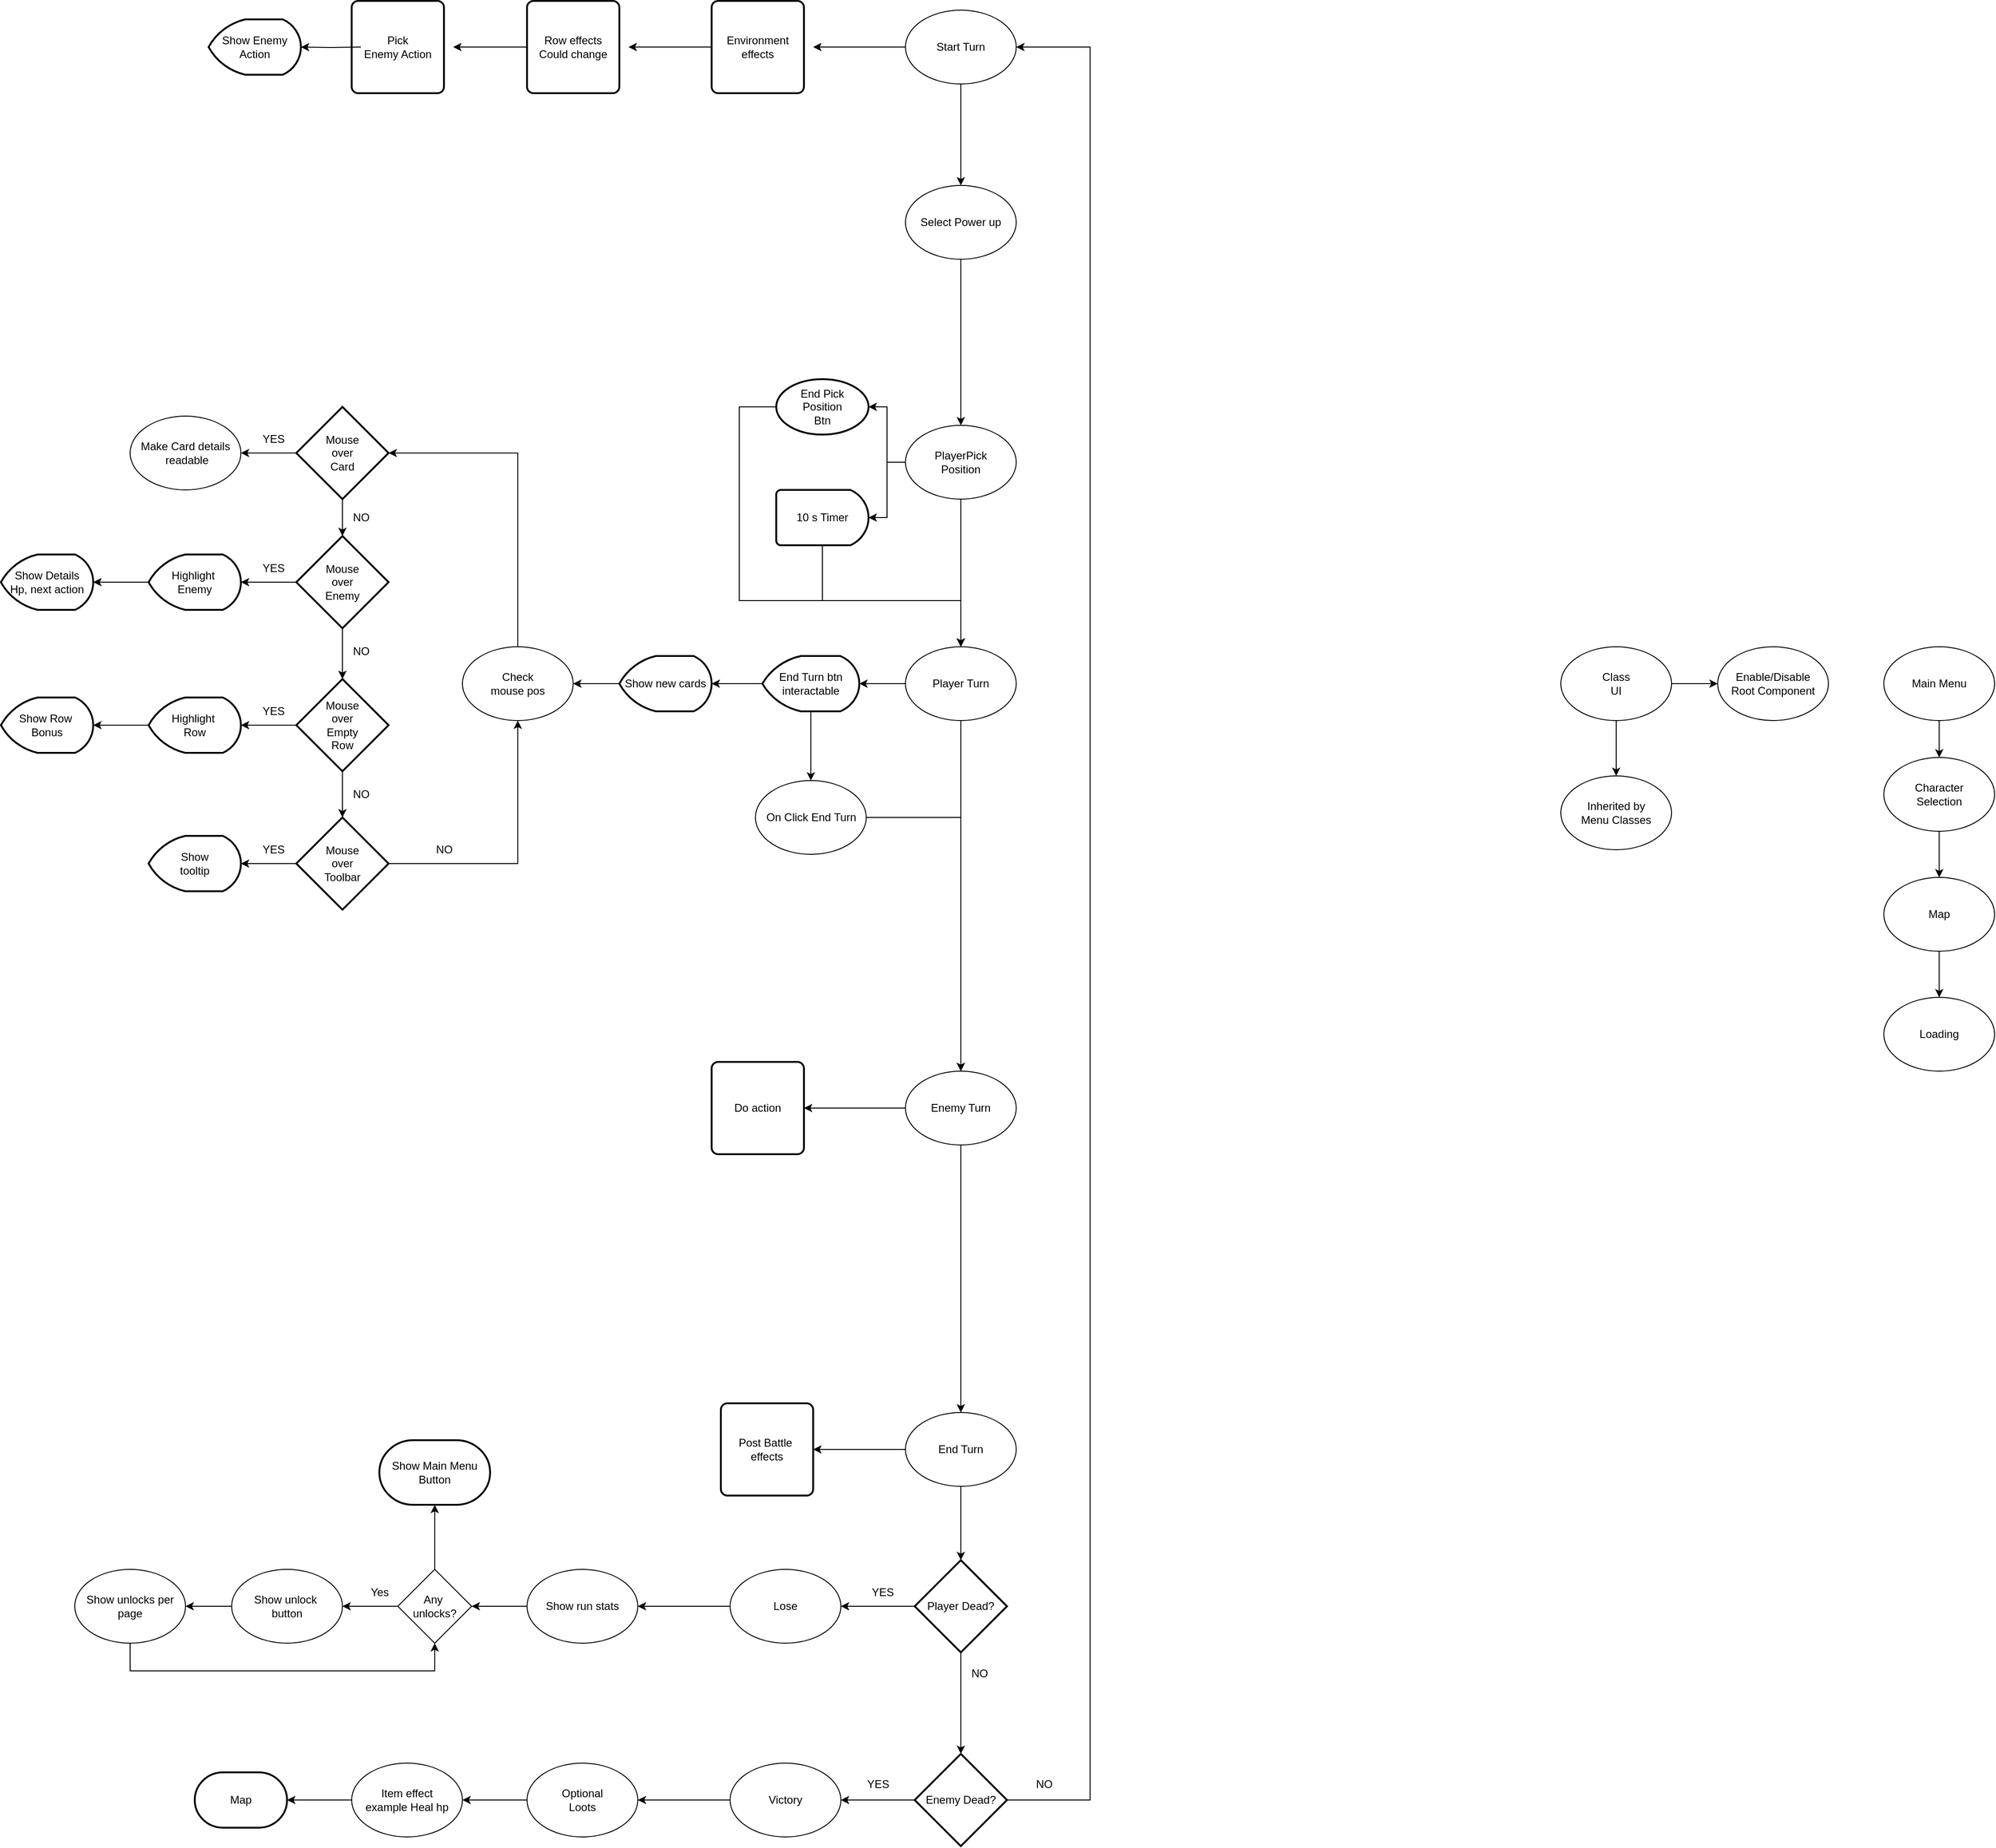 <mxfile version="26.2.6">
  <diagram name="Page-1" id="uYaT6Kv0SU_o9kPGwDmr">
    <mxGraphModel dx="2577" dy="1993" grid="1" gridSize="10" guides="1" tooltips="1" connect="1" arrows="1" fold="1" page="1" pageScale="1" pageWidth="850" pageHeight="1100" math="0" shadow="0">
      <root>
        <mxCell id="0" />
        <mxCell id="1" parent="0" />
        <mxCell id="bbZ6ZN18grUARAi-AjBU-4" style="edgeStyle=orthogonalEdgeStyle;rounded=0;orthogonalLoop=1;jettySize=auto;html=1;entryX=0.5;entryY=0;entryDx=0;entryDy=0;" parent="1" source="OS3mKAPkZy1OICuxcwNQ-1" target="OS3mKAPkZy1OICuxcwNQ-2" edge="1">
          <mxGeometry relative="1" as="geometry" />
        </mxCell>
        <mxCell id="OS3mKAPkZy1OICuxcwNQ-1" value="Select Power up" style="ellipse;whiteSpace=wrap;html=1;" parent="1" vertex="1">
          <mxGeometry x="230" y="-440" width="120" height="80" as="geometry" />
        </mxCell>
        <mxCell id="bbZ6ZN18grUARAi-AjBU-2" style="edgeStyle=orthogonalEdgeStyle;rounded=0;orthogonalLoop=1;jettySize=auto;html=1;" parent="1" source="OS3mKAPkZy1OICuxcwNQ-2" target="OS3mKAPkZy1OICuxcwNQ-5" edge="1">
          <mxGeometry relative="1" as="geometry" />
        </mxCell>
        <mxCell id="OS3mKAPkZy1OICuxcwNQ-2" value="PlayerPick&lt;div&gt;Position&lt;/div&gt;" style="ellipse;whiteSpace=wrap;html=1;" parent="1" vertex="1">
          <mxGeometry x="230" y="-180" width="120" height="80" as="geometry" />
        </mxCell>
        <mxCell id="t4_ijsETieM0t6LIqUsj-41" style="edgeStyle=orthogonalEdgeStyle;rounded=0;orthogonalLoop=1;jettySize=auto;html=1;entryX=1;entryY=0.5;entryDx=0;entryDy=0;" edge="1" parent="1" source="OS3mKAPkZy1OICuxcwNQ-4">
          <mxGeometry relative="1" as="geometry">
            <mxPoint x="130" y="-590" as="targetPoint" />
          </mxGeometry>
        </mxCell>
        <mxCell id="t4_ijsETieM0t6LIqUsj-69" style="edgeStyle=orthogonalEdgeStyle;rounded=0;orthogonalLoop=1;jettySize=auto;html=1;entryX=0.5;entryY=0;entryDx=0;entryDy=0;" edge="1" parent="1" source="OS3mKAPkZy1OICuxcwNQ-4" target="OS3mKAPkZy1OICuxcwNQ-1">
          <mxGeometry relative="1" as="geometry" />
        </mxCell>
        <mxCell id="OS3mKAPkZy1OICuxcwNQ-4" value="Start Turn" style="ellipse;whiteSpace=wrap;html=1;" parent="1" vertex="1">
          <mxGeometry x="230" y="-630" width="120" height="80" as="geometry" />
        </mxCell>
        <mxCell id="OS3mKAPkZy1OICuxcwNQ-9" style="edgeStyle=orthogonalEdgeStyle;rounded=0;orthogonalLoop=1;jettySize=auto;html=1;entryX=0.5;entryY=0;entryDx=0;entryDy=0;" parent="1" source="OS3mKAPkZy1OICuxcwNQ-5" target="OS3mKAPkZy1OICuxcwNQ-8" edge="1">
          <mxGeometry relative="1" as="geometry" />
        </mxCell>
        <mxCell id="OS3mKAPkZy1OICuxcwNQ-5" value="Player Turn" style="ellipse;whiteSpace=wrap;html=1;" parent="1" vertex="1">
          <mxGeometry x="230" y="60" width="120" height="80" as="geometry" />
        </mxCell>
        <mxCell id="OS3mKAPkZy1OICuxcwNQ-11" style="edgeStyle=orthogonalEdgeStyle;rounded=0;orthogonalLoop=1;jettySize=auto;html=1;entryX=0.5;entryY=0;entryDx=0;entryDy=0;" parent="1" source="OS3mKAPkZy1OICuxcwNQ-8" target="OS3mKAPkZy1OICuxcwNQ-10" edge="1">
          <mxGeometry relative="1" as="geometry" />
        </mxCell>
        <mxCell id="t4_ijsETieM0t6LIqUsj-39" style="edgeStyle=orthogonalEdgeStyle;rounded=0;orthogonalLoop=1;jettySize=auto;html=1;entryX=1;entryY=0.5;entryDx=0;entryDy=0;" edge="1" parent="1" source="OS3mKAPkZy1OICuxcwNQ-8" target="t4_ijsETieM0t6LIqUsj-38">
          <mxGeometry relative="1" as="geometry" />
        </mxCell>
        <mxCell id="OS3mKAPkZy1OICuxcwNQ-8" value="Enemy Turn" style="ellipse;whiteSpace=wrap;html=1;" parent="1" vertex="1">
          <mxGeometry x="230" y="520" width="120" height="80" as="geometry" />
        </mxCell>
        <mxCell id="OS3mKAPkZy1OICuxcwNQ-13" style="edgeStyle=orthogonalEdgeStyle;rounded=0;orthogonalLoop=1;jettySize=auto;html=1;" parent="1" source="OS3mKAPkZy1OICuxcwNQ-10" target="OS3mKAPkZy1OICuxcwNQ-12" edge="1">
          <mxGeometry relative="1" as="geometry" />
        </mxCell>
        <mxCell id="t4_ijsETieM0t6LIqUsj-37" style="edgeStyle=orthogonalEdgeStyle;rounded=0;orthogonalLoop=1;jettySize=auto;html=1;" edge="1" parent="1" source="OS3mKAPkZy1OICuxcwNQ-10" target="t4_ijsETieM0t6LIqUsj-36">
          <mxGeometry relative="1" as="geometry" />
        </mxCell>
        <mxCell id="OS3mKAPkZy1OICuxcwNQ-10" value="End Turn" style="ellipse;whiteSpace=wrap;html=1;" parent="1" vertex="1">
          <mxGeometry x="230" y="890" width="120" height="80" as="geometry" />
        </mxCell>
        <mxCell id="OS3mKAPkZy1OICuxcwNQ-15" style="edgeStyle=orthogonalEdgeStyle;rounded=0;orthogonalLoop=1;jettySize=auto;html=1;" parent="1" source="OS3mKAPkZy1OICuxcwNQ-12" target="OS3mKAPkZy1OICuxcwNQ-14" edge="1">
          <mxGeometry relative="1" as="geometry" />
        </mxCell>
        <mxCell id="OS3mKAPkZy1OICuxcwNQ-12" value="Player Dead?" style="strokeWidth=2;html=1;shape=mxgraph.flowchart.decision;whiteSpace=wrap;" parent="1" vertex="1">
          <mxGeometry x="240" y="1050" width="100" height="100" as="geometry" />
        </mxCell>
        <mxCell id="QmYlwwuaD85ARAM7p4Gj-2" style="edgeStyle=orthogonalEdgeStyle;rounded=0;orthogonalLoop=1;jettySize=auto;html=1;entryX=1;entryY=0.5;entryDx=0;entryDy=0;" parent="1" source="OS3mKAPkZy1OICuxcwNQ-14" target="QmYlwwuaD85ARAM7p4Gj-1" edge="1">
          <mxGeometry relative="1" as="geometry" />
        </mxCell>
        <mxCell id="OS3mKAPkZy1OICuxcwNQ-14" value="Lose" style="ellipse;whiteSpace=wrap;html=1;" parent="1" vertex="1">
          <mxGeometry x="40" y="1060" width="120" height="80" as="geometry" />
        </mxCell>
        <mxCell id="OS3mKAPkZy1OICuxcwNQ-16" value="YES" style="text;html=1;align=center;verticalAlign=middle;resizable=0;points=[];autosize=1;strokeColor=none;fillColor=none;" parent="1" vertex="1">
          <mxGeometry x="180" y="1070" width="50" height="30" as="geometry" />
        </mxCell>
        <mxCell id="OS3mKAPkZy1OICuxcwNQ-20" style="edgeStyle=orthogonalEdgeStyle;rounded=0;orthogonalLoop=1;jettySize=auto;html=1;exitX=0;exitY=0.5;exitDx=0;exitDy=0;exitPerimeter=0;entryX=1;entryY=0.5;entryDx=0;entryDy=0;" parent="1" source="OS3mKAPkZy1OICuxcwNQ-18" target="OS3mKAPkZy1OICuxcwNQ-19" edge="1">
          <mxGeometry relative="1" as="geometry" />
        </mxCell>
        <mxCell id="bbZ6ZN18grUARAi-AjBU-6" style="edgeStyle=orthogonalEdgeStyle;rounded=0;orthogonalLoop=1;jettySize=auto;html=1;entryX=1;entryY=0.5;entryDx=0;entryDy=0;" parent="1" source="OS3mKAPkZy1OICuxcwNQ-18" target="OS3mKAPkZy1OICuxcwNQ-4" edge="1">
          <mxGeometry relative="1" as="geometry">
            <Array as="points">
              <mxPoint x="430" y="1310" />
              <mxPoint x="430" y="-590" />
            </Array>
          </mxGeometry>
        </mxCell>
        <mxCell id="OS3mKAPkZy1OICuxcwNQ-18" value="Enemy Dead?" style="strokeWidth=2;html=1;shape=mxgraph.flowchart.decision;whiteSpace=wrap;" parent="1" vertex="1">
          <mxGeometry x="240" y="1260" width="100" height="100" as="geometry" />
        </mxCell>
        <mxCell id="id3f2C6Toix-JOWdeI2l-3" style="edgeStyle=orthogonalEdgeStyle;rounded=0;orthogonalLoop=1;jettySize=auto;html=1;entryX=1;entryY=0.5;entryDx=0;entryDy=0;" parent="1" source="OS3mKAPkZy1OICuxcwNQ-19" target="id3f2C6Toix-JOWdeI2l-1" edge="1">
          <mxGeometry relative="1" as="geometry" />
        </mxCell>
        <mxCell id="OS3mKAPkZy1OICuxcwNQ-19" value="Victory" style="ellipse;whiteSpace=wrap;html=1;" parent="1" vertex="1">
          <mxGeometry x="40" y="1270" width="120" height="80" as="geometry" />
        </mxCell>
        <mxCell id="OS3mKAPkZy1OICuxcwNQ-21" value="YES" style="text;html=1;align=center;verticalAlign=middle;resizable=0;points=[];autosize=1;strokeColor=none;fillColor=none;" parent="1" vertex="1">
          <mxGeometry x="175" y="1278" width="50" height="30" as="geometry" />
        </mxCell>
        <mxCell id="OS3mKAPkZy1OICuxcwNQ-22" style="edgeStyle=orthogonalEdgeStyle;rounded=0;orthogonalLoop=1;jettySize=auto;html=1;entryX=0.5;entryY=0;entryDx=0;entryDy=0;entryPerimeter=0;" parent="1" source="OS3mKAPkZy1OICuxcwNQ-12" target="OS3mKAPkZy1OICuxcwNQ-18" edge="1">
          <mxGeometry relative="1" as="geometry" />
        </mxCell>
        <mxCell id="OS3mKAPkZy1OICuxcwNQ-23" value="NO" style="text;html=1;align=center;verticalAlign=middle;resizable=0;points=[];autosize=1;strokeColor=none;fillColor=none;" parent="1" vertex="1">
          <mxGeometry x="290" y="1158" width="40" height="30" as="geometry" />
        </mxCell>
        <mxCell id="OS3mKAPkZy1OICuxcwNQ-25" value="NO" style="text;html=1;align=center;verticalAlign=middle;resizable=0;points=[];autosize=1;strokeColor=none;fillColor=none;" parent="1" vertex="1">
          <mxGeometry x="360" y="1278" width="40" height="30" as="geometry" />
        </mxCell>
        <mxCell id="QmYlwwuaD85ARAM7p4Gj-4" style="edgeStyle=orthogonalEdgeStyle;rounded=0;orthogonalLoop=1;jettySize=auto;html=1;entryX=1;entryY=0.5;entryDx=0;entryDy=0;" parent="1" source="QmYlwwuaD85ARAM7p4Gj-1" target="QmYlwwuaD85ARAM7p4Gj-3" edge="1">
          <mxGeometry relative="1" as="geometry" />
        </mxCell>
        <mxCell id="QmYlwwuaD85ARAM7p4Gj-1" value="Show run stats" style="ellipse;whiteSpace=wrap;html=1;" parent="1" vertex="1">
          <mxGeometry x="-180" y="1060" width="120" height="80" as="geometry" />
        </mxCell>
        <mxCell id="QmYlwwuaD85ARAM7p4Gj-9" style="edgeStyle=orthogonalEdgeStyle;rounded=0;orthogonalLoop=1;jettySize=auto;html=1;entryX=1;entryY=0.5;entryDx=0;entryDy=0;" parent="1" source="QmYlwwuaD85ARAM7p4Gj-3" target="QmYlwwuaD85ARAM7p4Gj-8" edge="1">
          <mxGeometry relative="1" as="geometry" />
        </mxCell>
        <mxCell id="QmYlwwuaD85ARAM7p4Gj-3" value="Any&amp;nbsp;&lt;div&gt;unlocks?&lt;/div&gt;" style="rhombus;whiteSpace=wrap;html=1;" parent="1" vertex="1">
          <mxGeometry x="-320" y="1060" width="80" height="80" as="geometry" />
        </mxCell>
        <mxCell id="QmYlwwuaD85ARAM7p4Gj-11" style="edgeStyle=orthogonalEdgeStyle;rounded=0;orthogonalLoop=1;jettySize=auto;html=1;" parent="1" source="QmYlwwuaD85ARAM7p4Gj-8" target="QmYlwwuaD85ARAM7p4Gj-10" edge="1">
          <mxGeometry relative="1" as="geometry" />
        </mxCell>
        <mxCell id="QmYlwwuaD85ARAM7p4Gj-8" value="Show unlock&amp;nbsp;&lt;div&gt;button&lt;/div&gt;" style="ellipse;whiteSpace=wrap;html=1;" parent="1" vertex="1">
          <mxGeometry x="-500" y="1060" width="120" height="80" as="geometry" />
        </mxCell>
        <mxCell id="QmYlwwuaD85ARAM7p4Gj-12" style="edgeStyle=orthogonalEdgeStyle;rounded=0;orthogonalLoop=1;jettySize=auto;html=1;entryX=0.5;entryY=1;entryDx=0;entryDy=0;" parent="1" source="QmYlwwuaD85ARAM7p4Gj-10" target="QmYlwwuaD85ARAM7p4Gj-3" edge="1">
          <mxGeometry relative="1" as="geometry">
            <Array as="points">
              <mxPoint x="-610" y="1170" />
              <mxPoint x="-280" y="1170" />
            </Array>
          </mxGeometry>
        </mxCell>
        <mxCell id="QmYlwwuaD85ARAM7p4Gj-10" value="Show unlocks per page" style="ellipse;whiteSpace=wrap;html=1;" parent="1" vertex="1">
          <mxGeometry x="-670" y="1060" width="120" height="80" as="geometry" />
        </mxCell>
        <mxCell id="QmYlwwuaD85ARAM7p4Gj-13" value="Yes" style="text;html=1;align=center;verticalAlign=middle;resizable=0;points=[];autosize=1;strokeColor=none;fillColor=none;" parent="1" vertex="1">
          <mxGeometry x="-360" y="1070" width="40" height="30" as="geometry" />
        </mxCell>
        <mxCell id="bbZ6ZN18grUARAi-AjBU-9" value="Map" style="strokeWidth=2;html=1;shape=mxgraph.flowchart.terminator;whiteSpace=wrap;" parent="1" vertex="1">
          <mxGeometry x="-540" y="1280" width="100" height="60" as="geometry" />
        </mxCell>
        <mxCell id="bbZ6ZN18grUARAi-AjBU-11" value="Show Main Menu Button" style="strokeWidth=2;html=1;shape=mxgraph.flowchart.terminator;whiteSpace=wrap;" parent="1" vertex="1">
          <mxGeometry x="-340" y="920" width="120" height="70" as="geometry" />
        </mxCell>
        <mxCell id="bbZ6ZN18grUARAi-AjBU-12" style="edgeStyle=orthogonalEdgeStyle;rounded=0;orthogonalLoop=1;jettySize=auto;html=1;entryX=0.5;entryY=1;entryDx=0;entryDy=0;entryPerimeter=0;" parent="1" source="QmYlwwuaD85ARAM7p4Gj-3" target="bbZ6ZN18grUARAi-AjBU-11" edge="1">
          <mxGeometry relative="1" as="geometry" />
        </mxCell>
        <mxCell id="id3f2C6Toix-JOWdeI2l-5" style="edgeStyle=orthogonalEdgeStyle;rounded=0;orthogonalLoop=1;jettySize=auto;html=1;entryX=1;entryY=0.5;entryDx=0;entryDy=0;" parent="1" source="id3f2C6Toix-JOWdeI2l-1" target="id3f2C6Toix-JOWdeI2l-4" edge="1">
          <mxGeometry relative="1" as="geometry" />
        </mxCell>
        <mxCell id="id3f2C6Toix-JOWdeI2l-1" value="Optional&lt;div&gt;Loots&lt;/div&gt;" style="ellipse;whiteSpace=wrap;html=1;" parent="1" vertex="1">
          <mxGeometry x="-180" y="1270" width="120" height="80" as="geometry" />
        </mxCell>
        <mxCell id="id3f2C6Toix-JOWdeI2l-4" value="Item effect&lt;div&gt;example Heal hp&lt;/div&gt;" style="ellipse;whiteSpace=wrap;html=1;" parent="1" vertex="1">
          <mxGeometry x="-370" y="1270" width="120" height="80" as="geometry" />
        </mxCell>
        <mxCell id="id3f2C6Toix-JOWdeI2l-6" style="edgeStyle=orthogonalEdgeStyle;rounded=0;orthogonalLoop=1;jettySize=auto;html=1;entryX=1;entryY=0.5;entryDx=0;entryDy=0;entryPerimeter=0;" parent="1" source="id3f2C6Toix-JOWdeI2l-4" target="bbZ6ZN18grUARAi-AjBU-9" edge="1">
          <mxGeometry relative="1" as="geometry" />
        </mxCell>
        <mxCell id="t4_ijsETieM0t6LIqUsj-3" style="edgeStyle=orthogonalEdgeStyle;rounded=0;orthogonalLoop=1;jettySize=auto;html=1;" edge="1" parent="1" source="t4_ijsETieM0t6LIqUsj-1" target="t4_ijsETieM0t6LIqUsj-2">
          <mxGeometry relative="1" as="geometry" />
        </mxCell>
        <mxCell id="t4_ijsETieM0t6LIqUsj-5" style="edgeStyle=orthogonalEdgeStyle;rounded=0;orthogonalLoop=1;jettySize=auto;html=1;" edge="1" parent="1" source="t4_ijsETieM0t6LIqUsj-1" target="t4_ijsETieM0t6LIqUsj-4">
          <mxGeometry relative="1" as="geometry" />
        </mxCell>
        <mxCell id="t4_ijsETieM0t6LIqUsj-1" value="&lt;div&gt;Class&lt;/div&gt;UI" style="ellipse;whiteSpace=wrap;html=1;" vertex="1" parent="1">
          <mxGeometry x="940" y="60" width="120" height="80" as="geometry" />
        </mxCell>
        <mxCell id="t4_ijsETieM0t6LIqUsj-2" value="Enable/Disable&lt;div&gt;Root Component&lt;/div&gt;" style="ellipse;whiteSpace=wrap;html=1;" vertex="1" parent="1">
          <mxGeometry x="1110" y="60" width="120" height="80" as="geometry" />
        </mxCell>
        <mxCell id="t4_ijsETieM0t6LIqUsj-4" value="Inherited by&lt;div&gt;Menu Classes&lt;/div&gt;" style="ellipse;whiteSpace=wrap;html=1;" vertex="1" parent="1">
          <mxGeometry x="940" y="200" width="120" height="80" as="geometry" />
        </mxCell>
        <mxCell id="t4_ijsETieM0t6LIqUsj-9" style="edgeStyle=orthogonalEdgeStyle;rounded=0;orthogonalLoop=1;jettySize=auto;html=1;entryX=0.5;entryY=0;entryDx=0;entryDy=0;" edge="1" parent="1" source="t4_ijsETieM0t6LIqUsj-6" target="t4_ijsETieM0t6LIqUsj-7">
          <mxGeometry relative="1" as="geometry" />
        </mxCell>
        <mxCell id="t4_ijsETieM0t6LIqUsj-6" value="Main Menu" style="ellipse;whiteSpace=wrap;html=1;" vertex="1" parent="1">
          <mxGeometry x="1290" y="60" width="120" height="80" as="geometry" />
        </mxCell>
        <mxCell id="t4_ijsETieM0t6LIqUsj-10" style="edgeStyle=orthogonalEdgeStyle;rounded=0;orthogonalLoop=1;jettySize=auto;html=1;entryX=0.5;entryY=0;entryDx=0;entryDy=0;" edge="1" parent="1" source="t4_ijsETieM0t6LIqUsj-7" target="t4_ijsETieM0t6LIqUsj-8">
          <mxGeometry relative="1" as="geometry" />
        </mxCell>
        <mxCell id="t4_ijsETieM0t6LIqUsj-7" value="Character&lt;div&gt;Selection&lt;/div&gt;" style="ellipse;whiteSpace=wrap;html=1;" vertex="1" parent="1">
          <mxGeometry x="1290" y="180" width="120" height="80" as="geometry" />
        </mxCell>
        <mxCell id="t4_ijsETieM0t6LIqUsj-12" style="edgeStyle=orthogonalEdgeStyle;rounded=0;orthogonalLoop=1;jettySize=auto;html=1;entryX=0.5;entryY=0;entryDx=0;entryDy=0;" edge="1" parent="1" source="t4_ijsETieM0t6LIqUsj-8" target="t4_ijsETieM0t6LIqUsj-11">
          <mxGeometry relative="1" as="geometry" />
        </mxCell>
        <mxCell id="t4_ijsETieM0t6LIqUsj-8" value="Map" style="ellipse;whiteSpace=wrap;html=1;" vertex="1" parent="1">
          <mxGeometry x="1290" y="310" width="120" height="80" as="geometry" />
        </mxCell>
        <mxCell id="t4_ijsETieM0t6LIqUsj-11" value="Loading" style="ellipse;whiteSpace=wrap;html=1;" vertex="1" parent="1">
          <mxGeometry x="1290" y="440" width="120" height="80" as="geometry" />
        </mxCell>
        <mxCell id="t4_ijsETieM0t6LIqUsj-36" value="Post Battle&amp;nbsp;&lt;div&gt;effects&lt;/div&gt;" style="rounded=1;whiteSpace=wrap;html=1;absoluteArcSize=1;arcSize=14;strokeWidth=2;" vertex="1" parent="1">
          <mxGeometry x="30" y="880" width="100" height="100" as="geometry" />
        </mxCell>
        <mxCell id="t4_ijsETieM0t6LIqUsj-38" value="Do action" style="rounded=1;whiteSpace=wrap;html=1;absoluteArcSize=1;arcSize=14;strokeWidth=2;" vertex="1" parent="1">
          <mxGeometry x="20" y="510" width="100" height="100" as="geometry" />
        </mxCell>
        <mxCell id="t4_ijsETieM0t6LIqUsj-43" style="edgeStyle=orthogonalEdgeStyle;rounded=0;orthogonalLoop=1;jettySize=auto;html=1;entryX=1;entryY=0.5;entryDx=0;entryDy=0;" edge="1" parent="1">
          <mxGeometry relative="1" as="geometry">
            <mxPoint x="30" y="-590" as="sourcePoint" />
            <mxPoint x="-70" y="-590" as="targetPoint" />
          </mxGeometry>
        </mxCell>
        <mxCell id="t4_ijsETieM0t6LIqUsj-40" value="Environment effects" style="rounded=1;whiteSpace=wrap;html=1;absoluteArcSize=1;arcSize=14;strokeWidth=2;" vertex="1" parent="1">
          <mxGeometry x="20" y="-640" width="100" height="100" as="geometry" />
        </mxCell>
        <mxCell id="t4_ijsETieM0t6LIqUsj-45" style="edgeStyle=orthogonalEdgeStyle;rounded=0;orthogonalLoop=1;jettySize=auto;html=1;entryX=1;entryY=0.5;entryDx=0;entryDy=0;" edge="1" parent="1">
          <mxGeometry relative="1" as="geometry">
            <mxPoint x="-170" y="-590" as="sourcePoint" />
            <mxPoint x="-260" y="-590" as="targetPoint" />
          </mxGeometry>
        </mxCell>
        <mxCell id="t4_ijsETieM0t6LIqUsj-42" value="Row effects&lt;div&gt;Could change&lt;/div&gt;" style="rounded=1;whiteSpace=wrap;html=1;absoluteArcSize=1;arcSize=14;strokeWidth=2;" vertex="1" parent="1">
          <mxGeometry x="-180" y="-640" width="100" height="100" as="geometry" />
        </mxCell>
        <mxCell id="t4_ijsETieM0t6LIqUsj-44" value="&lt;div&gt;Pick&lt;/div&gt;Enemy Action" style="rounded=1;whiteSpace=wrap;html=1;absoluteArcSize=1;arcSize=14;strokeWidth=2;" vertex="1" parent="1">
          <mxGeometry x="-370" y="-640" width="100" height="100" as="geometry" />
        </mxCell>
        <mxCell id="t4_ijsETieM0t6LIqUsj-46" value="Show Enemy&lt;div&gt;Action&lt;/div&gt;" style="strokeWidth=2;html=1;shape=mxgraph.flowchart.display;whiteSpace=wrap;" vertex="1" parent="1">
          <mxGeometry x="-525" y="-620" width="100" height="60" as="geometry" />
        </mxCell>
        <mxCell id="t4_ijsETieM0t6LIqUsj-48" style="edgeStyle=orthogonalEdgeStyle;rounded=0;orthogonalLoop=1;jettySize=auto;html=1;entryX=1;entryY=0.5;entryDx=0;entryDy=0;entryPerimeter=0;" edge="1" parent="1" target="t4_ijsETieM0t6LIqUsj-46">
          <mxGeometry relative="1" as="geometry">
            <mxPoint x="-360" y="-590" as="sourcePoint" />
          </mxGeometry>
        </mxCell>
        <mxCell id="t4_ijsETieM0t6LIqUsj-59" style="edgeStyle=orthogonalEdgeStyle;rounded=0;orthogonalLoop=1;jettySize=auto;html=1;entryX=0.5;entryY=0;entryDx=0;entryDy=0;" edge="1" parent="1" source="t4_ijsETieM0t6LIqUsj-49" target="OS3mKAPkZy1OICuxcwNQ-5">
          <mxGeometry relative="1" as="geometry">
            <Array as="points">
              <mxPoint x="140" y="10" />
              <mxPoint x="290" y="10" />
            </Array>
          </mxGeometry>
        </mxCell>
        <mxCell id="t4_ijsETieM0t6LIqUsj-49" value="10 s Timer" style="strokeWidth=2;html=1;shape=mxgraph.flowchart.delay;whiteSpace=wrap;" vertex="1" parent="1">
          <mxGeometry x="90" y="-110" width="100" height="60" as="geometry" />
        </mxCell>
        <mxCell id="t4_ijsETieM0t6LIqUsj-50" style="edgeStyle=orthogonalEdgeStyle;rounded=0;orthogonalLoop=1;jettySize=auto;html=1;entryX=1;entryY=0.5;entryDx=0;entryDy=0;entryPerimeter=0;" edge="1" parent="1" source="OS3mKAPkZy1OICuxcwNQ-2" target="t4_ijsETieM0t6LIqUsj-49">
          <mxGeometry relative="1" as="geometry" />
        </mxCell>
        <mxCell id="t4_ijsETieM0t6LIqUsj-62" style="edgeStyle=orthogonalEdgeStyle;rounded=0;orthogonalLoop=1;jettySize=auto;html=1;entryX=0.5;entryY=0;entryDx=0;entryDy=0;" edge="1" parent="1" source="t4_ijsETieM0t6LIqUsj-60" target="OS3mKAPkZy1OICuxcwNQ-5">
          <mxGeometry relative="1" as="geometry">
            <Array as="points">
              <mxPoint x="50" y="-200" />
              <mxPoint x="50" y="10" />
              <mxPoint x="290" y="10" />
            </Array>
          </mxGeometry>
        </mxCell>
        <mxCell id="t4_ijsETieM0t6LIqUsj-60" value="End Pick&lt;div&gt;Position&lt;/div&gt;&lt;div&gt;Btn&lt;/div&gt;" style="strokeWidth=2;html=1;shape=mxgraph.flowchart.start_1;whiteSpace=wrap;" vertex="1" parent="1">
          <mxGeometry x="90" y="-230" width="100" height="60" as="geometry" />
        </mxCell>
        <mxCell id="t4_ijsETieM0t6LIqUsj-61" style="edgeStyle=orthogonalEdgeStyle;rounded=0;orthogonalLoop=1;jettySize=auto;html=1;entryX=1;entryY=0.5;entryDx=0;entryDy=0;entryPerimeter=0;" edge="1" parent="1" source="OS3mKAPkZy1OICuxcwNQ-2" target="t4_ijsETieM0t6LIqUsj-60">
          <mxGeometry relative="1" as="geometry" />
        </mxCell>
        <mxCell id="t4_ijsETieM0t6LIqUsj-110" style="edgeStyle=orthogonalEdgeStyle;rounded=0;orthogonalLoop=1;jettySize=auto;html=1;entryX=0.5;entryY=0;entryDx=0;entryDy=0;" edge="1" parent="1" source="t4_ijsETieM0t6LIqUsj-63" target="t4_ijsETieM0t6LIqUsj-109">
          <mxGeometry relative="1" as="geometry" />
        </mxCell>
        <mxCell id="t4_ijsETieM0t6LIqUsj-63" value="End Turn btn&lt;div&gt;interactable&lt;/div&gt;" style="strokeWidth=2;html=1;shape=mxgraph.flowchart.display;whiteSpace=wrap;" vertex="1" parent="1">
          <mxGeometry x="75" y="70" width="105" height="60" as="geometry" />
        </mxCell>
        <mxCell id="t4_ijsETieM0t6LIqUsj-64" style="edgeStyle=orthogonalEdgeStyle;rounded=0;orthogonalLoop=1;jettySize=auto;html=1;entryX=1;entryY=0.5;entryDx=0;entryDy=0;entryPerimeter=0;" edge="1" parent="1" source="OS3mKAPkZy1OICuxcwNQ-5" target="t4_ijsETieM0t6LIqUsj-63">
          <mxGeometry relative="1" as="geometry" />
        </mxCell>
        <mxCell id="t4_ijsETieM0t6LIqUsj-70" style="edgeStyle=orthogonalEdgeStyle;rounded=0;orthogonalLoop=1;jettySize=auto;html=1;entryX=1;entryY=0.5;entryDx=0;entryDy=0;" edge="1" parent="1" source="t4_ijsETieM0t6LIqUsj-65" target="t4_ijsETieM0t6LIqUsj-68">
          <mxGeometry relative="1" as="geometry" />
        </mxCell>
        <mxCell id="t4_ijsETieM0t6LIqUsj-65" value="Show new cards" style="strokeWidth=2;html=1;shape=mxgraph.flowchart.display;whiteSpace=wrap;" vertex="1" parent="1">
          <mxGeometry x="-80" y="70" width="100" height="60" as="geometry" />
        </mxCell>
        <mxCell id="t4_ijsETieM0t6LIqUsj-66" style="edgeStyle=orthogonalEdgeStyle;rounded=0;orthogonalLoop=1;jettySize=auto;html=1;entryX=1;entryY=0.5;entryDx=0;entryDy=0;entryPerimeter=0;" edge="1" parent="1" source="t4_ijsETieM0t6LIqUsj-63" target="t4_ijsETieM0t6LIqUsj-65">
          <mxGeometry relative="1" as="geometry" />
        </mxCell>
        <mxCell id="t4_ijsETieM0t6LIqUsj-68" value="&lt;div&gt;&lt;span style=&quot;background-color: transparent; color: light-dark(rgb(0, 0, 0), rgb(255, 255, 255));&quot;&gt;Check&lt;/span&gt;&lt;/div&gt;&lt;div&gt;mouse pos&lt;/div&gt;" style="ellipse;whiteSpace=wrap;html=1;" vertex="1" parent="1">
          <mxGeometry x="-250" y="60" width="120" height="80" as="geometry" />
        </mxCell>
        <mxCell id="t4_ijsETieM0t6LIqUsj-76" style="edgeStyle=orthogonalEdgeStyle;rounded=0;orthogonalLoop=1;jettySize=auto;html=1;entryX=1;entryY=0.5;entryDx=0;entryDy=0;" edge="1" parent="1" source="t4_ijsETieM0t6LIqUsj-71" target="t4_ijsETieM0t6LIqUsj-73">
          <mxGeometry relative="1" as="geometry" />
        </mxCell>
        <mxCell id="t4_ijsETieM0t6LIqUsj-71" value="Mouse&lt;div&gt;over&lt;/div&gt;&lt;div&gt;Card&lt;/div&gt;" style="strokeWidth=2;html=1;shape=mxgraph.flowchart.decision;whiteSpace=wrap;" vertex="1" parent="1">
          <mxGeometry x="-430" y="-200" width="100" height="100" as="geometry" />
        </mxCell>
        <mxCell id="t4_ijsETieM0t6LIqUsj-73" value="Make Card details&lt;br&gt;&lt;div&gt;&amp;nbsp;readable&lt;/div&gt;" style="ellipse;whiteSpace=wrap;html=1;" vertex="1" parent="1">
          <mxGeometry x="-610" y="-190" width="120" height="80" as="geometry" />
        </mxCell>
        <mxCell id="t4_ijsETieM0t6LIqUsj-75" value="YES" style="text;html=1;align=center;verticalAlign=middle;resizable=0;points=[];autosize=1;strokeColor=none;fillColor=none;" vertex="1" parent="1">
          <mxGeometry x="-480" y="-180" width="50" height="30" as="geometry" />
        </mxCell>
        <mxCell id="t4_ijsETieM0t6LIqUsj-78" value="Mouse&lt;div&gt;over&lt;/div&gt;&lt;div&gt;Enemy&lt;/div&gt;" style="strokeWidth=2;html=1;shape=mxgraph.flowchart.decision;whiteSpace=wrap;" vertex="1" parent="1">
          <mxGeometry x="-430" y="-60" width="100" height="100" as="geometry" />
        </mxCell>
        <mxCell id="t4_ijsETieM0t6LIqUsj-79" style="edgeStyle=orthogonalEdgeStyle;rounded=0;orthogonalLoop=1;jettySize=auto;html=1;entryX=0.5;entryY=0;entryDx=0;entryDy=0;entryPerimeter=0;" edge="1" parent="1" source="t4_ijsETieM0t6LIqUsj-71" target="t4_ijsETieM0t6LIqUsj-78">
          <mxGeometry relative="1" as="geometry" />
        </mxCell>
        <mxCell id="t4_ijsETieM0t6LIqUsj-80" value="NO" style="text;html=1;align=center;verticalAlign=middle;resizable=0;points=[];autosize=1;strokeColor=none;fillColor=none;" vertex="1" parent="1">
          <mxGeometry x="-380" y="-95" width="40" height="30" as="geometry" />
        </mxCell>
        <mxCell id="t4_ijsETieM0t6LIqUsj-83" value="Highlight&amp;nbsp;&lt;div&gt;Enemy&lt;/div&gt;" style="strokeWidth=2;html=1;shape=mxgraph.flowchart.display;whiteSpace=wrap;" vertex="1" parent="1">
          <mxGeometry x="-590" y="-40" width="100" height="60" as="geometry" />
        </mxCell>
        <mxCell id="t4_ijsETieM0t6LIqUsj-84" style="edgeStyle=orthogonalEdgeStyle;rounded=0;orthogonalLoop=1;jettySize=auto;html=1;entryX=1;entryY=0.5;entryDx=0;entryDy=0;entryPerimeter=0;" edge="1" parent="1" source="t4_ijsETieM0t6LIqUsj-78" target="t4_ijsETieM0t6LIqUsj-83">
          <mxGeometry relative="1" as="geometry" />
        </mxCell>
        <mxCell id="t4_ijsETieM0t6LIqUsj-87" value="YES" style="text;html=1;align=center;verticalAlign=middle;resizable=0;points=[];autosize=1;strokeColor=none;fillColor=none;" vertex="1" parent="1">
          <mxGeometry x="-480" y="-40" width="50" height="30" as="geometry" />
        </mxCell>
        <mxCell id="t4_ijsETieM0t6LIqUsj-89" value="Mouse&lt;div&gt;over&lt;/div&gt;&lt;div&gt;Empty&lt;/div&gt;&lt;div&gt;Row&lt;/div&gt;" style="strokeWidth=2;html=1;shape=mxgraph.flowchart.decision;whiteSpace=wrap;" vertex="1" parent="1">
          <mxGeometry x="-430" y="95" width="100" height="100" as="geometry" />
        </mxCell>
        <mxCell id="t4_ijsETieM0t6LIqUsj-90" style="edgeStyle=orthogonalEdgeStyle;rounded=0;orthogonalLoop=1;jettySize=auto;html=1;entryX=0.5;entryY=0;entryDx=0;entryDy=0;entryPerimeter=0;" edge="1" parent="1" source="t4_ijsETieM0t6LIqUsj-78" target="t4_ijsETieM0t6LIqUsj-89">
          <mxGeometry relative="1" as="geometry" />
        </mxCell>
        <mxCell id="t4_ijsETieM0t6LIqUsj-91" value="NO" style="text;html=1;align=center;verticalAlign=middle;resizable=0;points=[];autosize=1;strokeColor=none;fillColor=none;" vertex="1" parent="1">
          <mxGeometry x="-380" y="50" width="40" height="30" as="geometry" />
        </mxCell>
        <mxCell id="t4_ijsETieM0t6LIqUsj-92" value="Highlight&amp;nbsp;&lt;div&gt;Row&lt;/div&gt;" style="strokeWidth=2;html=1;shape=mxgraph.flowchart.display;whiteSpace=wrap;" vertex="1" parent="1">
          <mxGeometry x="-590" y="115" width="100" height="60" as="geometry" />
        </mxCell>
        <mxCell id="t4_ijsETieM0t6LIqUsj-93" style="edgeStyle=orthogonalEdgeStyle;rounded=0;orthogonalLoop=1;jettySize=auto;html=1;entryX=1;entryY=0.5;entryDx=0;entryDy=0;entryPerimeter=0;" edge="1" parent="1" source="t4_ijsETieM0t6LIqUsj-89" target="t4_ijsETieM0t6LIqUsj-92">
          <mxGeometry relative="1" as="geometry" />
        </mxCell>
        <mxCell id="t4_ijsETieM0t6LIqUsj-94" value="Show Row&amp;nbsp;&lt;div&gt;Bonus&lt;/div&gt;" style="strokeWidth=2;html=1;shape=mxgraph.flowchart.display;whiteSpace=wrap;" vertex="1" parent="1">
          <mxGeometry x="-750" y="115" width="100" height="60" as="geometry" />
        </mxCell>
        <mxCell id="t4_ijsETieM0t6LIqUsj-95" style="edgeStyle=orthogonalEdgeStyle;rounded=0;orthogonalLoop=1;jettySize=auto;html=1;entryX=1;entryY=0.5;entryDx=0;entryDy=0;entryPerimeter=0;" edge="1" parent="1" source="t4_ijsETieM0t6LIqUsj-92" target="t4_ijsETieM0t6LIqUsj-94">
          <mxGeometry relative="1" as="geometry" />
        </mxCell>
        <mxCell id="t4_ijsETieM0t6LIqUsj-96" value="Show Details&lt;div&gt;Hp, next action&lt;/div&gt;" style="strokeWidth=2;html=1;shape=mxgraph.flowchart.display;whiteSpace=wrap;" vertex="1" parent="1">
          <mxGeometry x="-750" y="-40" width="100" height="60" as="geometry" />
        </mxCell>
        <mxCell id="t4_ijsETieM0t6LIqUsj-97" style="edgeStyle=orthogonalEdgeStyle;rounded=0;orthogonalLoop=1;jettySize=auto;html=1;entryX=1;entryY=0.5;entryDx=0;entryDy=0;entryPerimeter=0;" edge="1" parent="1" source="t4_ijsETieM0t6LIqUsj-83" target="t4_ijsETieM0t6LIqUsj-96">
          <mxGeometry relative="1" as="geometry" />
        </mxCell>
        <mxCell id="t4_ijsETieM0t6LIqUsj-98" style="edgeStyle=orthogonalEdgeStyle;rounded=0;orthogonalLoop=1;jettySize=auto;html=1;entryX=1;entryY=0.5;entryDx=0;entryDy=0;entryPerimeter=0;" edge="1" parent="1" source="t4_ijsETieM0t6LIqUsj-68" target="t4_ijsETieM0t6LIqUsj-71">
          <mxGeometry relative="1" as="geometry">
            <Array as="points">
              <mxPoint x="-190" y="-150" />
            </Array>
          </mxGeometry>
        </mxCell>
        <mxCell id="t4_ijsETieM0t6LIqUsj-105" style="edgeStyle=orthogonalEdgeStyle;rounded=0;orthogonalLoop=1;jettySize=auto;html=1;entryX=0.5;entryY=1;entryDx=0;entryDy=0;" edge="1" parent="1" source="t4_ijsETieM0t6LIqUsj-99" target="t4_ijsETieM0t6LIqUsj-68">
          <mxGeometry relative="1" as="geometry" />
        </mxCell>
        <mxCell id="t4_ijsETieM0t6LIqUsj-99" value="Mouse&lt;div&gt;over&lt;/div&gt;&lt;div&gt;Toolbar&lt;/div&gt;" style="strokeWidth=2;html=1;shape=mxgraph.flowchart.decision;whiteSpace=wrap;" vertex="1" parent="1">
          <mxGeometry x="-430" y="245" width="100" height="100" as="geometry" />
        </mxCell>
        <mxCell id="t4_ijsETieM0t6LIqUsj-101" style="edgeStyle=orthogonalEdgeStyle;rounded=0;orthogonalLoop=1;jettySize=auto;html=1;entryX=0.5;entryY=0;entryDx=0;entryDy=0;entryPerimeter=0;" edge="1" parent="1" source="t4_ijsETieM0t6LIqUsj-89" target="t4_ijsETieM0t6LIqUsj-99">
          <mxGeometry relative="1" as="geometry" />
        </mxCell>
        <mxCell id="t4_ijsETieM0t6LIqUsj-102" value="NO" style="text;html=1;align=center;verticalAlign=middle;resizable=0;points=[];autosize=1;strokeColor=none;fillColor=none;" vertex="1" parent="1">
          <mxGeometry x="-380" y="205" width="40" height="30" as="geometry" />
        </mxCell>
        <mxCell id="t4_ijsETieM0t6LIqUsj-103" value="Show&lt;div&gt;tooltip&lt;/div&gt;" style="strokeWidth=2;html=1;shape=mxgraph.flowchart.display;whiteSpace=wrap;" vertex="1" parent="1">
          <mxGeometry x="-590" y="265" width="100" height="60" as="geometry" />
        </mxCell>
        <mxCell id="t4_ijsETieM0t6LIqUsj-104" style="edgeStyle=orthogonalEdgeStyle;rounded=0;orthogonalLoop=1;jettySize=auto;html=1;entryX=1;entryY=0.5;entryDx=0;entryDy=0;entryPerimeter=0;" edge="1" parent="1" source="t4_ijsETieM0t6LIqUsj-99" target="t4_ijsETieM0t6LIqUsj-103">
          <mxGeometry relative="1" as="geometry" />
        </mxCell>
        <mxCell id="t4_ijsETieM0t6LIqUsj-106" value="YES" style="text;html=1;align=center;verticalAlign=middle;resizable=0;points=[];autosize=1;strokeColor=none;fillColor=none;" vertex="1" parent="1">
          <mxGeometry x="-480" y="265" width="50" height="30" as="geometry" />
        </mxCell>
        <mxCell id="t4_ijsETieM0t6LIqUsj-107" value="YES" style="text;html=1;align=center;verticalAlign=middle;resizable=0;points=[];autosize=1;strokeColor=none;fillColor=none;" vertex="1" parent="1">
          <mxGeometry x="-480" y="115" width="50" height="30" as="geometry" />
        </mxCell>
        <mxCell id="t4_ijsETieM0t6LIqUsj-108" value="NO" style="text;html=1;align=center;verticalAlign=middle;resizable=0;points=[];autosize=1;strokeColor=none;fillColor=none;" vertex="1" parent="1">
          <mxGeometry x="-290" y="265" width="40" height="30" as="geometry" />
        </mxCell>
        <mxCell id="t4_ijsETieM0t6LIqUsj-111" style="edgeStyle=orthogonalEdgeStyle;rounded=0;orthogonalLoop=1;jettySize=auto;html=1;entryX=0.5;entryY=0;entryDx=0;entryDy=0;" edge="1" parent="1" source="t4_ijsETieM0t6LIqUsj-109" target="OS3mKAPkZy1OICuxcwNQ-8">
          <mxGeometry relative="1" as="geometry" />
        </mxCell>
        <mxCell id="t4_ijsETieM0t6LIqUsj-109" value="On Click End Turn" style="ellipse;whiteSpace=wrap;html=1;" vertex="1" parent="1">
          <mxGeometry x="67.5" y="205" width="120" height="80" as="geometry" />
        </mxCell>
      </root>
    </mxGraphModel>
  </diagram>
</mxfile>

